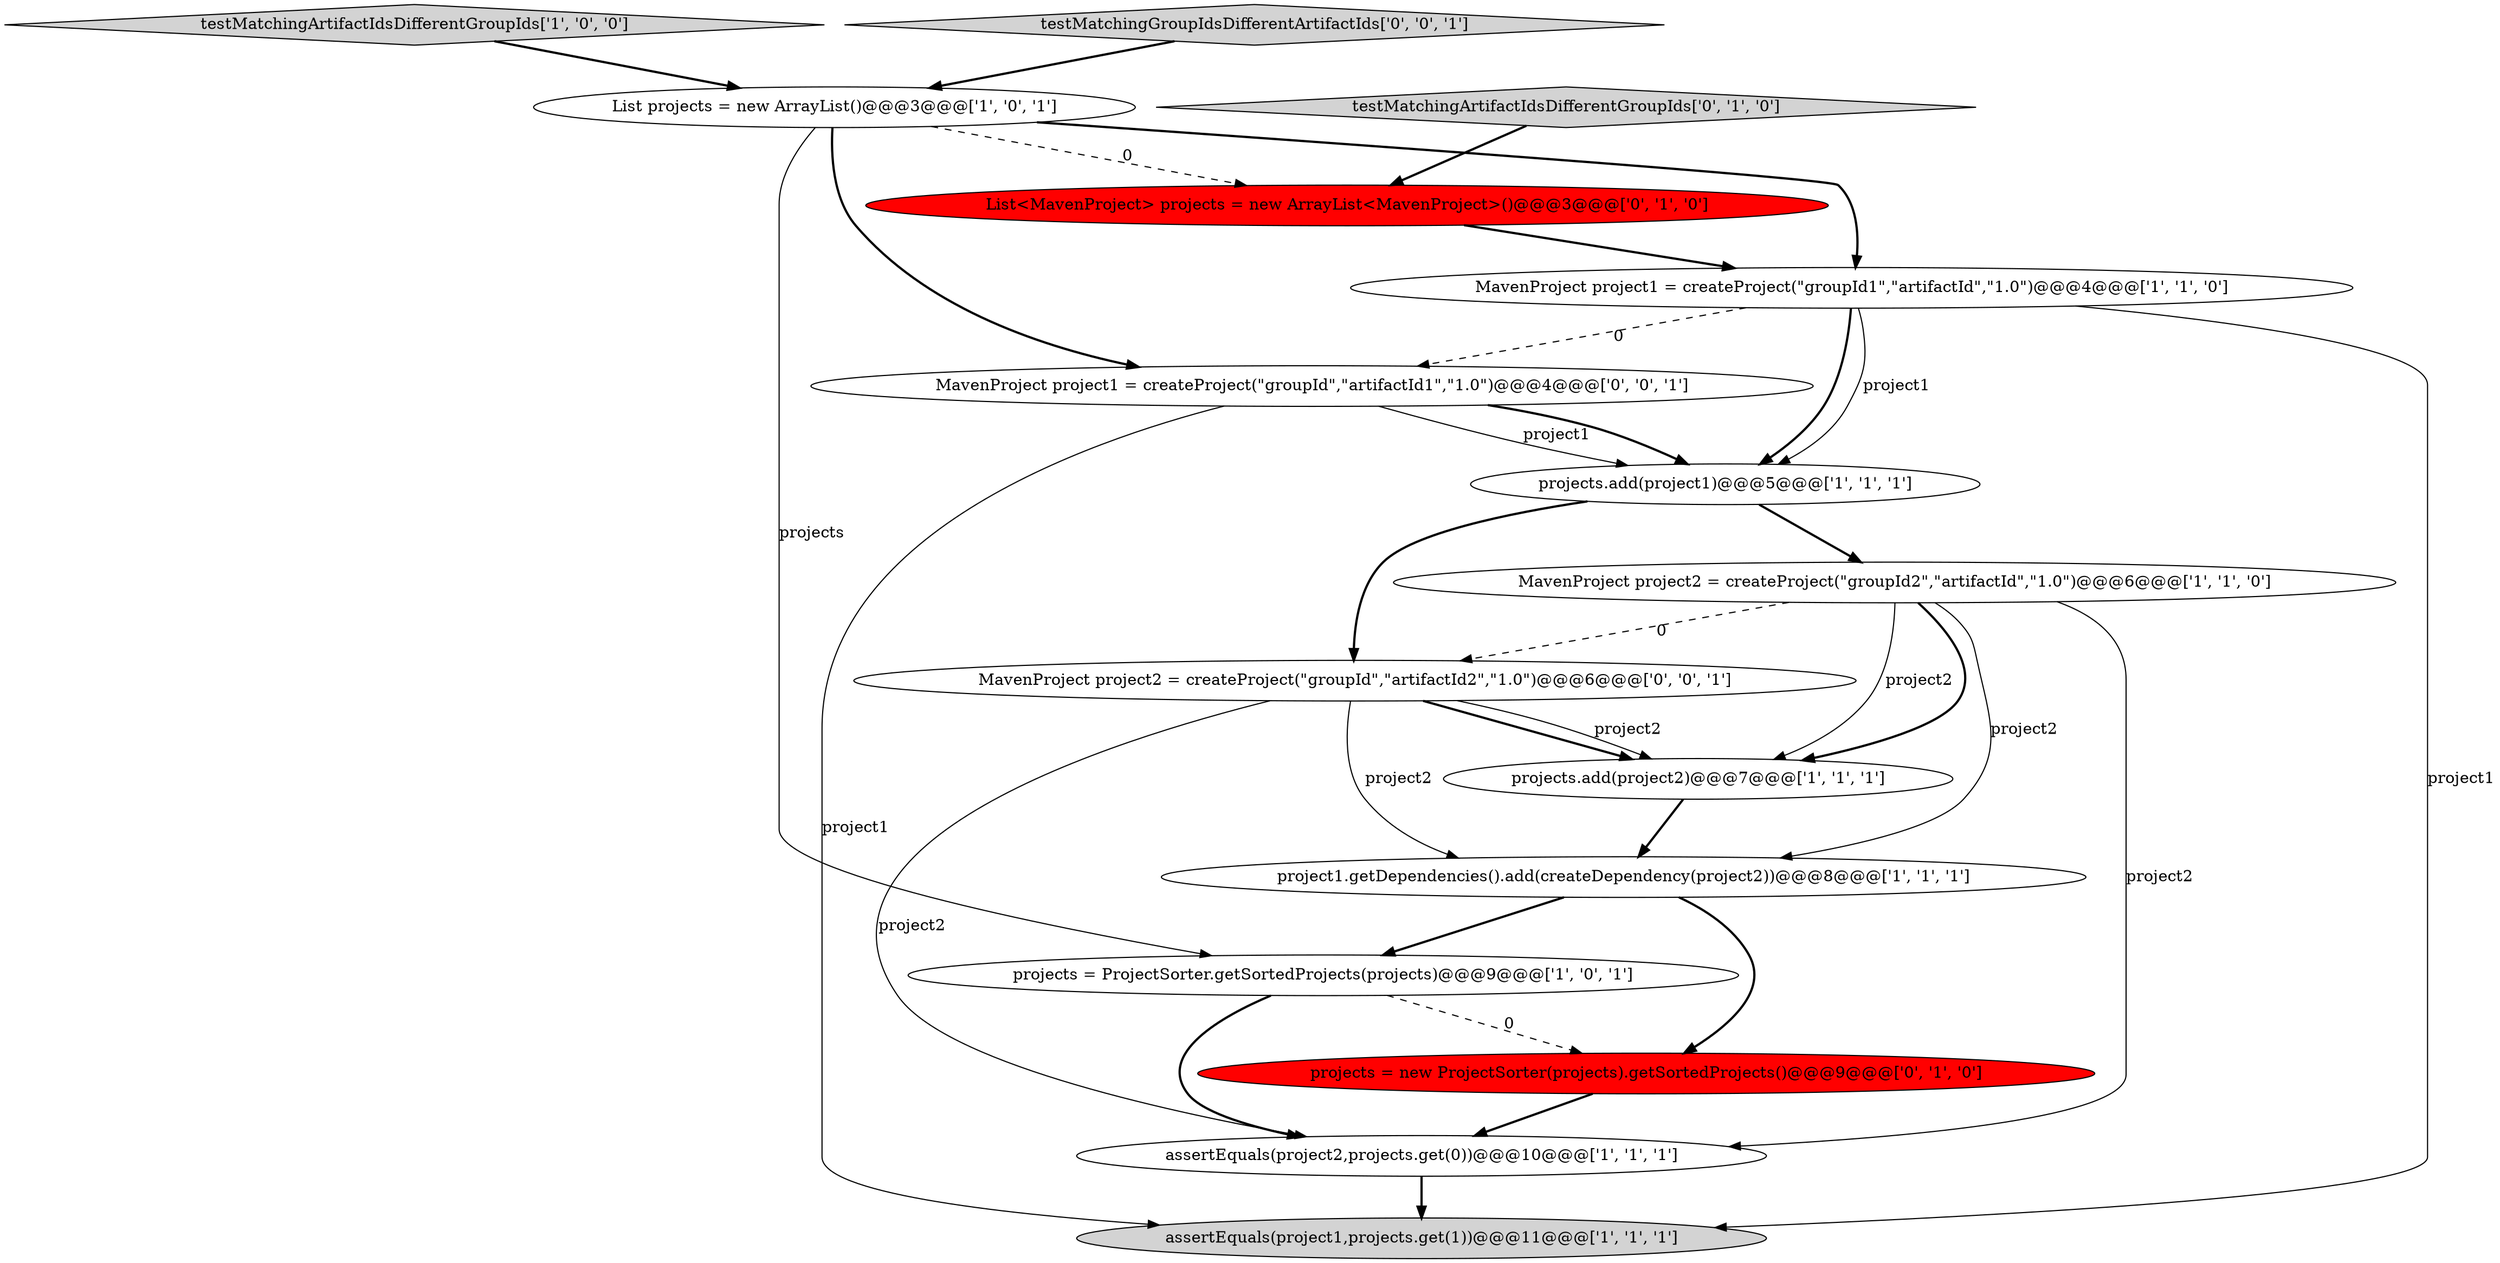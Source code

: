 digraph {
8 [style = filled, label = "testMatchingArtifactIdsDifferentGroupIds['1', '0', '0']", fillcolor = lightgray, shape = diamond image = "AAA0AAABBB1BBB"];
10 [style = filled, label = "projects = new ProjectSorter(projects).getSortedProjects()@@@9@@@['0', '1', '0']", fillcolor = red, shape = ellipse image = "AAA1AAABBB2BBB"];
2 [style = filled, label = "projects.add(project2)@@@7@@@['1', '1', '1']", fillcolor = white, shape = ellipse image = "AAA0AAABBB1BBB"];
13 [style = filled, label = "MavenProject project1 = createProject(\"groupId\",\"artifactId1\",\"1.0\")@@@4@@@['0', '0', '1']", fillcolor = white, shape = ellipse image = "AAA0AAABBB3BBB"];
0 [style = filled, label = "assertEquals(project1,projects.get(1))@@@11@@@['1', '1', '1']", fillcolor = lightgray, shape = ellipse image = "AAA0AAABBB1BBB"];
12 [style = filled, label = "testMatchingArtifactIdsDifferentGroupIds['0', '1', '0']", fillcolor = lightgray, shape = diamond image = "AAA0AAABBB2BBB"];
7 [style = filled, label = "MavenProject project2 = createProject(\"groupId2\",\"artifactId\",\"1.0\")@@@6@@@['1', '1', '0']", fillcolor = white, shape = ellipse image = "AAA0AAABBB1BBB"];
14 [style = filled, label = "MavenProject project2 = createProject(\"groupId\",\"artifactId2\",\"1.0\")@@@6@@@['0', '0', '1']", fillcolor = white, shape = ellipse image = "AAA0AAABBB3BBB"];
11 [style = filled, label = "List<MavenProject> projects = new ArrayList<MavenProject>()@@@3@@@['0', '1', '0']", fillcolor = red, shape = ellipse image = "AAA1AAABBB2BBB"];
9 [style = filled, label = "MavenProject project1 = createProject(\"groupId1\",\"artifactId\",\"1.0\")@@@4@@@['1', '1', '0']", fillcolor = white, shape = ellipse image = "AAA0AAABBB1BBB"];
4 [style = filled, label = "projects.add(project1)@@@5@@@['1', '1', '1']", fillcolor = white, shape = ellipse image = "AAA0AAABBB1BBB"];
15 [style = filled, label = "testMatchingGroupIdsDifferentArtifactIds['0', '0', '1']", fillcolor = lightgray, shape = diamond image = "AAA0AAABBB3BBB"];
5 [style = filled, label = "project1.getDependencies().add(createDependency(project2))@@@8@@@['1', '1', '1']", fillcolor = white, shape = ellipse image = "AAA0AAABBB1BBB"];
3 [style = filled, label = "projects = ProjectSorter.getSortedProjects(projects)@@@9@@@['1', '0', '1']", fillcolor = white, shape = ellipse image = "AAA0AAABBB1BBB"];
1 [style = filled, label = "List projects = new ArrayList()@@@3@@@['1', '0', '1']", fillcolor = white, shape = ellipse image = "AAA0AAABBB1BBB"];
6 [style = filled, label = "assertEquals(project2,projects.get(0))@@@10@@@['1', '1', '1']", fillcolor = white, shape = ellipse image = "AAA0AAABBB1BBB"];
5->3 [style = bold, label=""];
14->6 [style = solid, label="project2"];
5->10 [style = bold, label=""];
4->14 [style = bold, label=""];
7->14 [style = dashed, label="0"];
9->4 [style = bold, label=""];
12->11 [style = bold, label=""];
14->5 [style = solid, label="project2"];
1->3 [style = solid, label="projects"];
3->6 [style = bold, label=""];
6->0 [style = bold, label=""];
9->4 [style = solid, label="project1"];
11->9 [style = bold, label=""];
10->6 [style = bold, label=""];
1->13 [style = bold, label=""];
4->7 [style = bold, label=""];
1->9 [style = bold, label=""];
9->0 [style = solid, label="project1"];
7->2 [style = solid, label="project2"];
7->6 [style = solid, label="project2"];
8->1 [style = bold, label=""];
7->2 [style = bold, label=""];
1->11 [style = dashed, label="0"];
13->4 [style = solid, label="project1"];
9->13 [style = dashed, label="0"];
13->0 [style = solid, label="project1"];
14->2 [style = bold, label=""];
3->10 [style = dashed, label="0"];
13->4 [style = bold, label=""];
7->5 [style = solid, label="project2"];
14->2 [style = solid, label="project2"];
2->5 [style = bold, label=""];
15->1 [style = bold, label=""];
}
